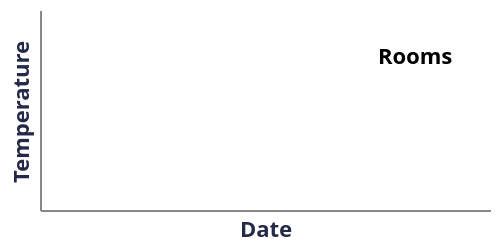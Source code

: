 {
  "$schema": "https://vega.github.io/schema/vega/v5.json",
  "width": 250,
  "height": 125,
  "padding": 5,
  "autosize": {
    "type": "fit",
    "contains": "padding"
  },
  "signals": [
    {
      "name": "minDate"
    },
    {
      "name": "maxDate"
    }
  ],
  "data": [
    {
      "name": "source"
    }
  ],
  "scales": [
    {
      "name": "x",
      "type": "utc",
      "nice": true,
      "domain": [{"signal": "minDate"}, {"signal": "maxDate"}],
      "range": "width"
    },
    {
      "name": "y",
      "type": "linear",
      "nice": true,
      "zero": false,
      "clamp": true,
      "domain": {"data": "source", "field": "temperature"},
      "range": "height"
    },
    {
      "name": "color",
      "type": "ordinal",
      "range": {
        "scheme": "set2"
      },
      "domain": {"data": "source", "field": "room"}
    }
  ],

  "axes": [
    {
      "scale": "x",
      "grid": true,
      "orient": "bottom",
      "title": "Date",
      "gridColor": "#fce6e9",
      "tickColor": "#232946",
      "labelColor": "#232946",
      "titleColor": "#232946"
    },
    {
      "scale": "y",
      "grid": true,
      "orient": "left",
      "title": "Temperature",
      "gridColor": "#fce6e9",
      "tickColor": "#232946",
      "labelColor": "#232946",
      "titleColor": "#232946"
    }
  ],

  "legends": [
    {
      "stroke": "color",
      "title": "Rooms",
      "orient": "top-right",
      "encode": {
        "symbols": {
          "name": "legendSymbol",
          "update": {
            "fill": {"value": "transparent"},
            "strokeWidth": {"value": 2},
            "size": {"value": 64}
          }
        },
        "labels": {
          "name": "legendLabel"
        }
      }
    }
  ],

  "marks": [
    {
      "type": "group",
      "from": {
        "facet": {
          "name": "series",
          "data": "source",
          "groupby": "room"
        }
      },
      "marks": [
        {
          "type": "line",
          "from": {"data": "series"},
          "encode": {
            "update": {
              "x": {"scale": "x", "field": "time"},
              "y": {"scale": "y", "field": "temperature"},
              "stroke": {"scale": "color", "field": "room"}
            }
          }
        },
        {
          "type": "symbol",
          "from": {"data": "series"},
          "encode": {
            "update": {
              "x": {"scale": "x", "field": "time"},
              "y": {"scale": "y", "field": "temperature"},
              "stroke": {"scale": "color", "field": "room"},
              "size": {"value": 20},
              "fill": {"value": "#232946"}
            }
          }
        }
      ]
    }
  ]
}
